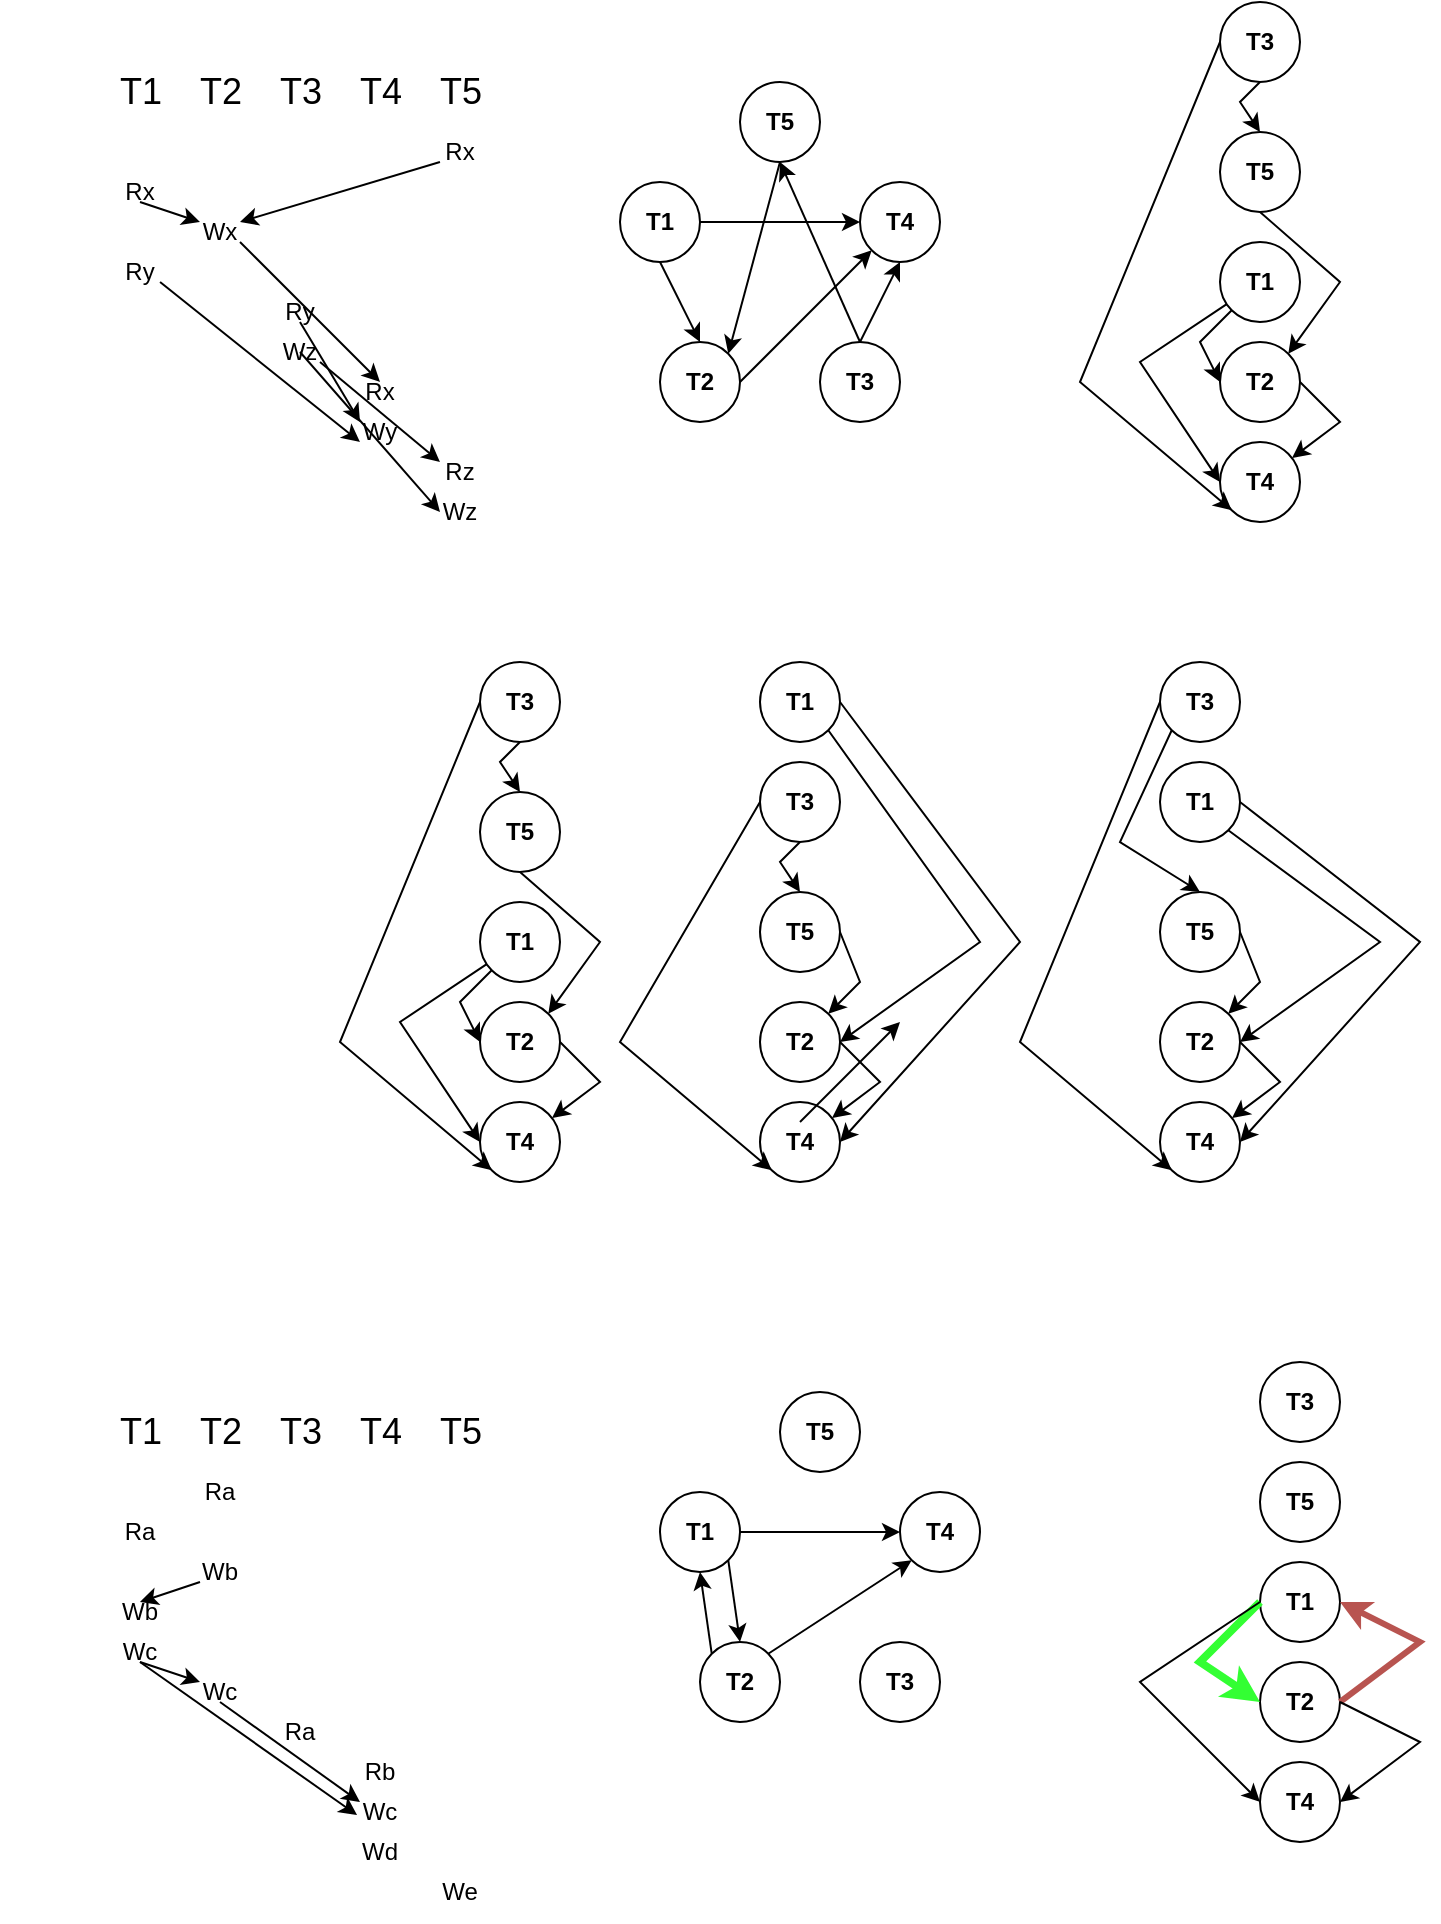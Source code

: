 <mxfile version="27.0.2">
  <diagram name="Page-1" id="CVAJOGMBzAN6Xmwgx2wW">
    <mxGraphModel dx="566" dy="1046" grid="1" gridSize="10" guides="1" tooltips="1" connect="1" arrows="1" fold="1" page="1" pageScale="1" pageWidth="850" pageHeight="1100" math="0" shadow="0">
      <root>
        <mxCell id="0" />
        <mxCell id="1" parent="0" />
        <mxCell id="wFCYlDDrSTioFFBtaSXR-1" value="&lt;b&gt;T4&lt;/b&gt;" style="ellipse;whiteSpace=wrap;html=1;" vertex="1" parent="1">
          <mxGeometry x="440" y="110" width="40" height="40" as="geometry" />
        </mxCell>
        <mxCell id="wFCYlDDrSTioFFBtaSXR-2" value="&lt;font style=&quot;font-size: 18px;&quot;&gt;T1&lt;span style=&quot;white-space: pre;&quot;&gt;&#x9;&lt;/span&gt;T2&lt;span style=&quot;white-space: pre;&quot;&gt;&#x9;&lt;/span&gt;T3&lt;span style=&quot;white-space: pre;&quot;&gt;&#x9;&lt;/span&gt;T4&lt;span style=&quot;white-space: pre;&quot;&gt;&#x9;&lt;/span&gt;T5&lt;span style=&quot;white-space: pre;&quot;&gt;&#x9;&lt;/span&gt;&lt;/font&gt;" style="text;html=1;align=center;verticalAlign=middle;whiteSpace=wrap;rounded=0;" vertex="1" parent="1">
          <mxGeometry x="10" y="720" width="320" height="30" as="geometry" />
        </mxCell>
        <mxCell id="wFCYlDDrSTioFFBtaSXR-3" value="Ra" style="text;html=1;align=center;verticalAlign=middle;whiteSpace=wrap;rounded=0;perimeterSpacing=0;fillColor=none;" vertex="1" parent="1">
          <mxGeometry x="90" y="750" width="60" height="30" as="geometry" />
        </mxCell>
        <mxCell id="wFCYlDDrSTioFFBtaSXR-4" value="Ra" style="text;html=1;align=center;verticalAlign=middle;whiteSpace=wrap;rounded=0;perimeterSpacing=0;fillColor=none;" vertex="1" parent="1">
          <mxGeometry x="50" y="770" width="60" height="30" as="geometry" />
        </mxCell>
        <mxCell id="wFCYlDDrSTioFFBtaSXR-5" value="Wb" style="text;html=1;align=center;verticalAlign=middle;whiteSpace=wrap;rounded=0;perimeterSpacing=0;fillColor=none;" vertex="1" parent="1">
          <mxGeometry x="90" y="790" width="60" height="30" as="geometry" />
        </mxCell>
        <mxCell id="wFCYlDDrSTioFFBtaSXR-6" value="Wb" style="text;html=1;align=center;verticalAlign=middle;whiteSpace=wrap;rounded=0;perimeterSpacing=0;fillColor=none;" vertex="1" parent="1">
          <mxGeometry x="50" y="810" width="60" height="30" as="geometry" />
        </mxCell>
        <mxCell id="wFCYlDDrSTioFFBtaSXR-7" value="Wc" style="text;html=1;align=center;verticalAlign=middle;whiteSpace=wrap;rounded=0;perimeterSpacing=0;fillColor=none;" vertex="1" parent="1">
          <mxGeometry x="50" y="830" width="60" height="30" as="geometry" />
        </mxCell>
        <mxCell id="wFCYlDDrSTioFFBtaSXR-8" value="Wc" style="text;html=1;align=center;verticalAlign=middle;whiteSpace=wrap;rounded=0;perimeterSpacing=0;fillColor=none;" vertex="1" parent="1">
          <mxGeometry x="90" y="850" width="60" height="30" as="geometry" />
        </mxCell>
        <mxCell id="wFCYlDDrSTioFFBtaSXR-9" value="Ra" style="text;html=1;align=center;verticalAlign=middle;whiteSpace=wrap;rounded=0;perimeterSpacing=0;fillColor=none;" vertex="1" parent="1">
          <mxGeometry x="130" y="870" width="60" height="30" as="geometry" />
        </mxCell>
        <mxCell id="wFCYlDDrSTioFFBtaSXR-10" value="Rb" style="text;html=1;align=center;verticalAlign=middle;whiteSpace=wrap;rounded=0;perimeterSpacing=0;fillColor=none;" vertex="1" parent="1">
          <mxGeometry x="170" y="890" width="60" height="30" as="geometry" />
        </mxCell>
        <mxCell id="wFCYlDDrSTioFFBtaSXR-11" value="Wc" style="text;html=1;align=center;verticalAlign=middle;whiteSpace=wrap;rounded=0;perimeterSpacing=0;fillColor=none;" vertex="1" parent="1">
          <mxGeometry x="170" y="910" width="60" height="30" as="geometry" />
        </mxCell>
        <mxCell id="wFCYlDDrSTioFFBtaSXR-12" value="Wd" style="text;html=1;align=center;verticalAlign=middle;whiteSpace=wrap;rounded=0;perimeterSpacing=0;fillColor=none;" vertex="1" parent="1">
          <mxGeometry x="170" y="930" width="60" height="30" as="geometry" />
        </mxCell>
        <mxCell id="wFCYlDDrSTioFFBtaSXR-19" value="&lt;b&gt;T2&lt;/b&gt;" style="ellipse;whiteSpace=wrap;html=1;" vertex="1" parent="1">
          <mxGeometry x="340" y="190" width="40" height="40" as="geometry" />
        </mxCell>
        <mxCell id="wFCYlDDrSTioFFBtaSXR-20" value="&lt;b&gt;T3&lt;/b&gt;" style="ellipse;whiteSpace=wrap;html=1;" vertex="1" parent="1">
          <mxGeometry x="420" y="190" width="40" height="40" as="geometry" />
        </mxCell>
        <mxCell id="wFCYlDDrSTioFFBtaSXR-21" value="&lt;b&gt;T1&lt;/b&gt;" style="ellipse;whiteSpace=wrap;html=1;" vertex="1" parent="1">
          <mxGeometry x="320" y="110" width="40" height="40" as="geometry" />
        </mxCell>
        <mxCell id="wFCYlDDrSTioFFBtaSXR-22" value="&lt;b&gt;T5&lt;/b&gt;" style="ellipse;whiteSpace=wrap;html=1;" vertex="1" parent="1">
          <mxGeometry x="380" y="60" width="40" height="40" as="geometry" />
        </mxCell>
        <mxCell id="wFCYlDDrSTioFFBtaSXR-23" value="" style="endArrow=classic;html=1;rounded=0;exitX=0.5;exitY=1;exitDx=0;exitDy=0;entryX=1;entryY=0;entryDx=0;entryDy=0;" edge="1" parent="1" source="wFCYlDDrSTioFFBtaSXR-22" target="wFCYlDDrSTioFFBtaSXR-19">
          <mxGeometry width="50" height="50" relative="1" as="geometry">
            <mxPoint x="330" y="140" as="sourcePoint" />
            <mxPoint x="410" y="170" as="targetPoint" />
          </mxGeometry>
        </mxCell>
        <mxCell id="wFCYlDDrSTioFFBtaSXR-24" value="" style="endArrow=classic;html=1;rounded=0;exitX=1;exitY=0.5;exitDx=0;exitDy=0;" edge="1" parent="1" source="wFCYlDDrSTioFFBtaSXR-19" target="wFCYlDDrSTioFFBtaSXR-1">
          <mxGeometry width="50" height="50" relative="1" as="geometry">
            <mxPoint x="260" y="50" as="sourcePoint" />
            <mxPoint x="310" as="targetPoint" />
          </mxGeometry>
        </mxCell>
        <mxCell id="wFCYlDDrSTioFFBtaSXR-25" value="" style="endArrow=classic;html=1;rounded=0;entryX=0.5;entryY=0;entryDx=0;entryDy=0;exitX=0.5;exitY=1;exitDx=0;exitDy=0;" edge="1" parent="1" source="wFCYlDDrSTioFFBtaSXR-21" target="wFCYlDDrSTioFFBtaSXR-19">
          <mxGeometry width="50" height="50" relative="1" as="geometry">
            <mxPoint x="210" y="-20" as="sourcePoint" />
            <mxPoint x="260" y="-70" as="targetPoint" />
          </mxGeometry>
        </mxCell>
        <mxCell id="wFCYlDDrSTioFFBtaSXR-26" value="" style="endArrow=classic;html=1;rounded=0;entryX=0;entryY=0.5;entryDx=0;entryDy=0;exitX=1;exitY=0.5;exitDx=0;exitDy=0;" edge="1" parent="1" source="wFCYlDDrSTioFFBtaSXR-21" target="wFCYlDDrSTioFFBtaSXR-1">
          <mxGeometry width="50" height="50" relative="1" as="geometry">
            <mxPoint x="300" y="60" as="sourcePoint" />
            <mxPoint x="350" y="10" as="targetPoint" />
          </mxGeometry>
        </mxCell>
        <mxCell id="wFCYlDDrSTioFFBtaSXR-27" value="" style="endArrow=classic;html=1;rounded=0;exitX=0.5;exitY=0;exitDx=0;exitDy=0;entryX=0.5;entryY=1;entryDx=0;entryDy=0;" edge="1" parent="1" source="wFCYlDDrSTioFFBtaSXR-20" target="wFCYlDDrSTioFFBtaSXR-1">
          <mxGeometry width="50" height="50" relative="1" as="geometry">
            <mxPoint x="480" y="200" as="sourcePoint" />
            <mxPoint x="530" y="150" as="targetPoint" />
          </mxGeometry>
        </mxCell>
        <mxCell id="wFCYlDDrSTioFFBtaSXR-29" value="" style="endArrow=classic;html=1;rounded=0;entryX=0.5;entryY=1;entryDx=0;entryDy=0;" edge="1" parent="1" target="wFCYlDDrSTioFFBtaSXR-22">
          <mxGeometry width="50" height="50" relative="1" as="geometry">
            <mxPoint x="440" y="190" as="sourcePoint" />
            <mxPoint x="310" y="220" as="targetPoint" />
          </mxGeometry>
        </mxCell>
        <mxCell id="wFCYlDDrSTioFFBtaSXR-32" value="&lt;b&gt;T4&lt;/b&gt;" style="ellipse;whiteSpace=wrap;html=1;" vertex="1" parent="1">
          <mxGeometry x="620" y="240" width="40" height="40" as="geometry" />
        </mxCell>
        <mxCell id="wFCYlDDrSTioFFBtaSXR-33" value="&lt;b&gt;T2&lt;/b&gt;" style="ellipse;whiteSpace=wrap;html=1;" vertex="1" parent="1">
          <mxGeometry x="620" y="190" width="40" height="40" as="geometry" />
        </mxCell>
        <mxCell id="wFCYlDDrSTioFFBtaSXR-34" value="&lt;b&gt;T3&lt;/b&gt;" style="ellipse;whiteSpace=wrap;html=1;" vertex="1" parent="1">
          <mxGeometry x="620" y="20" width="40" height="40" as="geometry" />
        </mxCell>
        <mxCell id="wFCYlDDrSTioFFBtaSXR-37" value="" style="endArrow=classic;html=1;rounded=0;exitX=0.5;exitY=1;exitDx=0;exitDy=0;entryX=1;entryY=0;entryDx=0;entryDy=0;" edge="1" parent="1" source="wFCYlDDrSTioFFBtaSXR-36" target="wFCYlDDrSTioFFBtaSXR-33">
          <mxGeometry width="50" height="50" relative="1" as="geometry">
            <mxPoint x="520" y="205" as="sourcePoint" />
            <mxPoint x="600" y="235" as="targetPoint" />
            <Array as="points">
              <mxPoint x="680" y="160" />
            </Array>
          </mxGeometry>
        </mxCell>
        <mxCell id="wFCYlDDrSTioFFBtaSXR-38" value="" style="endArrow=classic;html=1;rounded=0;exitX=1;exitY=0.5;exitDx=0;exitDy=0;" edge="1" parent="1" source="wFCYlDDrSTioFFBtaSXR-33" target="wFCYlDDrSTioFFBtaSXR-32">
          <mxGeometry width="50" height="50" relative="1" as="geometry">
            <mxPoint x="450" y="115" as="sourcePoint" />
            <mxPoint x="500" y="65" as="targetPoint" />
            <Array as="points">
              <mxPoint x="680" y="230" />
            </Array>
          </mxGeometry>
        </mxCell>
        <mxCell id="wFCYlDDrSTioFFBtaSXR-39" value="" style="endArrow=classic;html=1;rounded=0;entryX=0;entryY=0.5;entryDx=0;entryDy=0;exitX=0;exitY=1;exitDx=0;exitDy=0;" edge="1" parent="1" source="wFCYlDDrSTioFFBtaSXR-35" target="wFCYlDDrSTioFFBtaSXR-33">
          <mxGeometry width="50" height="50" relative="1" as="geometry">
            <mxPoint x="400" y="45" as="sourcePoint" />
            <mxPoint x="450" y="-5" as="targetPoint" />
            <Array as="points">
              <mxPoint x="610" y="190" />
            </Array>
          </mxGeometry>
        </mxCell>
        <mxCell id="wFCYlDDrSTioFFBtaSXR-41" value="" style="endArrow=classic;html=1;rounded=0;entryX=0;entryY=0.5;entryDx=0;entryDy=0;" edge="1" parent="1" source="wFCYlDDrSTioFFBtaSXR-35" target="wFCYlDDrSTioFFBtaSXR-32">
          <mxGeometry width="50" height="50" relative="1" as="geometry">
            <mxPoint x="640" y="60" as="sourcePoint" />
            <mxPoint x="720" y="215" as="targetPoint" />
            <Array as="points">
              <mxPoint x="580" y="200" />
            </Array>
          </mxGeometry>
        </mxCell>
        <mxCell id="wFCYlDDrSTioFFBtaSXR-43" value="" style="endArrow=classic;html=1;rounded=0;entryX=0.5;entryY=0;entryDx=0;entryDy=0;" edge="1" parent="1" target="wFCYlDDrSTioFFBtaSXR-36">
          <mxGeometry width="50" height="50" relative="1" as="geometry">
            <mxPoint x="640" y="60" as="sourcePoint" />
            <mxPoint x="650" y="175" as="targetPoint" />
            <Array as="points">
              <mxPoint x="630" y="70" />
            </Array>
          </mxGeometry>
        </mxCell>
        <mxCell id="wFCYlDDrSTioFFBtaSXR-36" value="&lt;b&gt;T5&lt;/b&gt;" style="ellipse;whiteSpace=wrap;html=1;" vertex="1" parent="1">
          <mxGeometry x="620" y="85" width="40" height="40" as="geometry" />
        </mxCell>
        <mxCell id="wFCYlDDrSTioFFBtaSXR-47" value="" style="endArrow=classic;html=1;rounded=0;exitX=0;exitY=0.5;exitDx=0;exitDy=0;entryX=0;entryY=1;entryDx=0;entryDy=0;" edge="1" parent="1" source="wFCYlDDrSTioFFBtaSXR-34" target="wFCYlDDrSTioFFBtaSXR-32">
          <mxGeometry width="50" height="50" relative="1" as="geometry">
            <mxPoint x="560" y="80" as="sourcePoint" />
            <mxPoint x="626" y="246" as="targetPoint" />
            <Array as="points">
              <mxPoint x="550" y="210" />
            </Array>
          </mxGeometry>
        </mxCell>
        <mxCell id="wFCYlDDrSTioFFBtaSXR-35" value="&lt;b&gt;T1&lt;/b&gt;" style="ellipse;whiteSpace=wrap;html=1;" vertex="1" parent="1">
          <mxGeometry x="620" y="140" width="40" height="40" as="geometry" />
        </mxCell>
        <mxCell id="wFCYlDDrSTioFFBtaSXR-50" value="&lt;b&gt;T4&lt;/b&gt;" style="ellipse;whiteSpace=wrap;html=1;" vertex="1" parent="1">
          <mxGeometry x="250" y="570" width="40" height="40" as="geometry" />
        </mxCell>
        <mxCell id="wFCYlDDrSTioFFBtaSXR-51" value="&lt;b&gt;T2&lt;/b&gt;" style="ellipse;whiteSpace=wrap;html=1;" vertex="1" parent="1">
          <mxGeometry x="250" y="520" width="40" height="40" as="geometry" />
        </mxCell>
        <mxCell id="wFCYlDDrSTioFFBtaSXR-52" value="&lt;b&gt;T3&lt;/b&gt;" style="ellipse;whiteSpace=wrap;html=1;" vertex="1" parent="1">
          <mxGeometry x="250" y="350" width="40" height="40" as="geometry" />
        </mxCell>
        <mxCell id="wFCYlDDrSTioFFBtaSXR-53" value="" style="endArrow=classic;html=1;rounded=0;exitX=0.5;exitY=1;exitDx=0;exitDy=0;entryX=1;entryY=0;entryDx=0;entryDy=0;" edge="1" parent="1" source="wFCYlDDrSTioFFBtaSXR-58" target="wFCYlDDrSTioFFBtaSXR-51">
          <mxGeometry width="50" height="50" relative="1" as="geometry">
            <mxPoint x="150" y="535" as="sourcePoint" />
            <mxPoint x="230" y="565" as="targetPoint" />
            <Array as="points">
              <mxPoint x="310" y="490" />
            </Array>
          </mxGeometry>
        </mxCell>
        <mxCell id="wFCYlDDrSTioFFBtaSXR-54" value="" style="endArrow=classic;html=1;rounded=0;exitX=1;exitY=0.5;exitDx=0;exitDy=0;" edge="1" parent="1" source="wFCYlDDrSTioFFBtaSXR-51" target="wFCYlDDrSTioFFBtaSXR-50">
          <mxGeometry width="50" height="50" relative="1" as="geometry">
            <mxPoint x="80" y="445" as="sourcePoint" />
            <mxPoint x="130" y="395" as="targetPoint" />
            <Array as="points">
              <mxPoint x="310" y="560" />
            </Array>
          </mxGeometry>
        </mxCell>
        <mxCell id="wFCYlDDrSTioFFBtaSXR-55" value="" style="endArrow=classic;html=1;rounded=0;entryX=0;entryY=0.5;entryDx=0;entryDy=0;exitX=0;exitY=1;exitDx=0;exitDy=0;" edge="1" parent="1" source="wFCYlDDrSTioFFBtaSXR-60" target="wFCYlDDrSTioFFBtaSXR-51">
          <mxGeometry width="50" height="50" relative="1" as="geometry">
            <mxPoint x="30" y="375" as="sourcePoint" />
            <mxPoint x="80" y="325" as="targetPoint" />
            <Array as="points">
              <mxPoint x="240" y="520" />
            </Array>
          </mxGeometry>
        </mxCell>
        <mxCell id="wFCYlDDrSTioFFBtaSXR-56" value="" style="endArrow=classic;html=1;rounded=0;entryX=0;entryY=0.5;entryDx=0;entryDy=0;" edge="1" parent="1" source="wFCYlDDrSTioFFBtaSXR-60" target="wFCYlDDrSTioFFBtaSXR-50">
          <mxGeometry width="50" height="50" relative="1" as="geometry">
            <mxPoint x="270" y="390" as="sourcePoint" />
            <mxPoint x="350" y="545" as="targetPoint" />
            <Array as="points">
              <mxPoint x="210" y="530" />
            </Array>
          </mxGeometry>
        </mxCell>
        <mxCell id="wFCYlDDrSTioFFBtaSXR-57" value="" style="endArrow=classic;html=1;rounded=0;entryX=0.5;entryY=0;entryDx=0;entryDy=0;" edge="1" parent="1" target="wFCYlDDrSTioFFBtaSXR-58">
          <mxGeometry width="50" height="50" relative="1" as="geometry">
            <mxPoint x="270" y="390" as="sourcePoint" />
            <mxPoint x="280" y="505" as="targetPoint" />
            <Array as="points">
              <mxPoint x="260" y="400" />
            </Array>
          </mxGeometry>
        </mxCell>
        <mxCell id="wFCYlDDrSTioFFBtaSXR-58" value="&lt;b&gt;T5&lt;/b&gt;" style="ellipse;whiteSpace=wrap;html=1;" vertex="1" parent="1">
          <mxGeometry x="250" y="415" width="40" height="40" as="geometry" />
        </mxCell>
        <mxCell id="wFCYlDDrSTioFFBtaSXR-59" value="" style="endArrow=classic;html=1;rounded=0;exitX=0;exitY=0.5;exitDx=0;exitDy=0;entryX=0;entryY=1;entryDx=0;entryDy=0;" edge="1" parent="1" source="wFCYlDDrSTioFFBtaSXR-52" target="wFCYlDDrSTioFFBtaSXR-50">
          <mxGeometry width="50" height="50" relative="1" as="geometry">
            <mxPoint x="190" y="410" as="sourcePoint" />
            <mxPoint x="256" y="576" as="targetPoint" />
            <Array as="points">
              <mxPoint x="180" y="540" />
            </Array>
          </mxGeometry>
        </mxCell>
        <mxCell id="wFCYlDDrSTioFFBtaSXR-60" value="&lt;b&gt;T1&lt;/b&gt;" style="ellipse;whiteSpace=wrap;html=1;" vertex="1" parent="1">
          <mxGeometry x="250" y="470" width="40" height="40" as="geometry" />
        </mxCell>
        <mxCell id="wFCYlDDrSTioFFBtaSXR-61" value="&lt;b&gt;T4&lt;/b&gt;" style="ellipse;whiteSpace=wrap;html=1;" vertex="1" parent="1">
          <mxGeometry x="390" y="570" width="40" height="40" as="geometry" />
        </mxCell>
        <mxCell id="wFCYlDDrSTioFFBtaSXR-62" value="&lt;b&gt;T2&lt;/b&gt;" style="ellipse;whiteSpace=wrap;html=1;" vertex="1" parent="1">
          <mxGeometry x="390" y="520" width="40" height="40" as="geometry" />
        </mxCell>
        <mxCell id="wFCYlDDrSTioFFBtaSXR-63" value="&lt;b&gt;T3&lt;/b&gt;" style="ellipse;whiteSpace=wrap;html=1;" vertex="1" parent="1">
          <mxGeometry x="390" y="400" width="40" height="40" as="geometry" />
        </mxCell>
        <mxCell id="wFCYlDDrSTioFFBtaSXR-64" value="" style="endArrow=classic;html=1;rounded=0;exitX=1;exitY=0.5;exitDx=0;exitDy=0;entryX=1;entryY=0;entryDx=0;entryDy=0;" edge="1" parent="1" source="wFCYlDDrSTioFFBtaSXR-69" target="wFCYlDDrSTioFFBtaSXR-62">
          <mxGeometry width="50" height="50" relative="1" as="geometry">
            <mxPoint x="290" y="535" as="sourcePoint" />
            <mxPoint x="370" y="565" as="targetPoint" />
            <Array as="points">
              <mxPoint x="440" y="510" />
            </Array>
          </mxGeometry>
        </mxCell>
        <mxCell id="wFCYlDDrSTioFFBtaSXR-65" value="" style="endArrow=classic;html=1;rounded=0;exitX=1;exitY=0.5;exitDx=0;exitDy=0;" edge="1" parent="1" source="wFCYlDDrSTioFFBtaSXR-62" target="wFCYlDDrSTioFFBtaSXR-61">
          <mxGeometry width="50" height="50" relative="1" as="geometry">
            <mxPoint x="220" y="445" as="sourcePoint" />
            <mxPoint x="270" y="395" as="targetPoint" />
            <Array as="points">
              <mxPoint x="450" y="560" />
            </Array>
          </mxGeometry>
        </mxCell>
        <mxCell id="wFCYlDDrSTioFFBtaSXR-66" value="" style="endArrow=classic;html=1;rounded=0;entryX=1;entryY=0.5;entryDx=0;entryDy=0;exitX=1;exitY=1;exitDx=0;exitDy=0;" edge="1" parent="1" source="wFCYlDDrSTioFFBtaSXR-71" target="wFCYlDDrSTioFFBtaSXR-62">
          <mxGeometry width="50" height="50" relative="1" as="geometry">
            <mxPoint x="170" y="375" as="sourcePoint" />
            <mxPoint x="220" y="325" as="targetPoint" />
            <Array as="points">
              <mxPoint x="500" y="490" />
            </Array>
          </mxGeometry>
        </mxCell>
        <mxCell id="wFCYlDDrSTioFFBtaSXR-67" value="" style="endArrow=classic;html=1;rounded=0;entryX=1;entryY=0.5;entryDx=0;entryDy=0;exitX=1;exitY=0.5;exitDx=0;exitDy=0;" edge="1" parent="1" source="wFCYlDDrSTioFFBtaSXR-71" target="wFCYlDDrSTioFFBtaSXR-61">
          <mxGeometry width="50" height="50" relative="1" as="geometry">
            <mxPoint x="410" y="390" as="sourcePoint" />
            <mxPoint x="490" y="545" as="targetPoint" />
            <Array as="points">
              <mxPoint x="520" y="490" />
            </Array>
          </mxGeometry>
        </mxCell>
        <mxCell id="wFCYlDDrSTioFFBtaSXR-68" value="" style="endArrow=classic;html=1;rounded=0;entryX=0.5;entryY=0;entryDx=0;entryDy=0;" edge="1" parent="1" target="wFCYlDDrSTioFFBtaSXR-69">
          <mxGeometry width="50" height="50" relative="1" as="geometry">
            <mxPoint x="410" y="440" as="sourcePoint" />
            <mxPoint x="420" y="555" as="targetPoint" />
            <Array as="points">
              <mxPoint x="400" y="450" />
            </Array>
          </mxGeometry>
        </mxCell>
        <mxCell id="wFCYlDDrSTioFFBtaSXR-69" value="&lt;b&gt;T5&lt;/b&gt;" style="ellipse;whiteSpace=wrap;html=1;" vertex="1" parent="1">
          <mxGeometry x="390" y="465" width="40" height="40" as="geometry" />
        </mxCell>
        <mxCell id="wFCYlDDrSTioFFBtaSXR-70" value="" style="endArrow=classic;html=1;rounded=0;exitX=0;exitY=0.5;exitDx=0;exitDy=0;entryX=0;entryY=1;entryDx=0;entryDy=0;" edge="1" parent="1" source="wFCYlDDrSTioFFBtaSXR-63" target="wFCYlDDrSTioFFBtaSXR-61">
          <mxGeometry width="50" height="50" relative="1" as="geometry">
            <mxPoint x="330" y="410" as="sourcePoint" />
            <mxPoint x="396" y="576" as="targetPoint" />
            <Array as="points">
              <mxPoint x="320" y="540" />
            </Array>
          </mxGeometry>
        </mxCell>
        <mxCell id="wFCYlDDrSTioFFBtaSXR-71" value="&lt;b&gt;T1&lt;/b&gt;" style="ellipse;whiteSpace=wrap;html=1;" vertex="1" parent="1">
          <mxGeometry x="390" y="350" width="40" height="40" as="geometry" />
        </mxCell>
        <mxCell id="wFCYlDDrSTioFFBtaSXR-83" value="&lt;b&gt;T4&lt;/b&gt;" style="ellipse;whiteSpace=wrap;html=1;" vertex="1" parent="1">
          <mxGeometry x="590" y="570" width="40" height="40" as="geometry" />
        </mxCell>
        <mxCell id="wFCYlDDrSTioFFBtaSXR-84" value="&lt;b&gt;T2&lt;/b&gt;" style="ellipse;whiteSpace=wrap;html=1;" vertex="1" parent="1">
          <mxGeometry x="590" y="520" width="40" height="40" as="geometry" />
        </mxCell>
        <mxCell id="wFCYlDDrSTioFFBtaSXR-85" value="&lt;b&gt;T3&lt;/b&gt;" style="ellipse;whiteSpace=wrap;html=1;" vertex="1" parent="1">
          <mxGeometry x="590" y="350" width="40" height="40" as="geometry" />
        </mxCell>
        <mxCell id="wFCYlDDrSTioFFBtaSXR-86" value="" style="endArrow=classic;html=1;rounded=0;exitX=1;exitY=0.5;exitDx=0;exitDy=0;entryX=1;entryY=0;entryDx=0;entryDy=0;" edge="1" parent="1" source="wFCYlDDrSTioFFBtaSXR-91" target="wFCYlDDrSTioFFBtaSXR-84">
          <mxGeometry width="50" height="50" relative="1" as="geometry">
            <mxPoint x="490" y="535" as="sourcePoint" />
            <mxPoint x="570" y="565" as="targetPoint" />
            <Array as="points">
              <mxPoint x="640" y="510" />
            </Array>
          </mxGeometry>
        </mxCell>
        <mxCell id="wFCYlDDrSTioFFBtaSXR-87" value="" style="endArrow=classic;html=1;rounded=0;exitX=1;exitY=0.5;exitDx=0;exitDy=0;" edge="1" parent="1" source="wFCYlDDrSTioFFBtaSXR-84" target="wFCYlDDrSTioFFBtaSXR-83">
          <mxGeometry width="50" height="50" relative="1" as="geometry">
            <mxPoint x="420" y="445" as="sourcePoint" />
            <mxPoint x="470" y="395" as="targetPoint" />
            <Array as="points">
              <mxPoint x="650" y="560" />
            </Array>
          </mxGeometry>
        </mxCell>
        <mxCell id="wFCYlDDrSTioFFBtaSXR-88" value="" style="endArrow=classic;html=1;rounded=0;entryX=1;entryY=0.5;entryDx=0;entryDy=0;exitX=1;exitY=1;exitDx=0;exitDy=0;" edge="1" parent="1" source="wFCYlDDrSTioFFBtaSXR-93" target="wFCYlDDrSTioFFBtaSXR-84">
          <mxGeometry width="50" height="50" relative="1" as="geometry">
            <mxPoint x="370" y="375" as="sourcePoint" />
            <mxPoint x="420" y="325" as="targetPoint" />
            <Array as="points">
              <mxPoint x="700" y="490" />
            </Array>
          </mxGeometry>
        </mxCell>
        <mxCell id="wFCYlDDrSTioFFBtaSXR-89" value="" style="endArrow=classic;html=1;rounded=0;entryX=1;entryY=0.5;entryDx=0;entryDy=0;exitX=1;exitY=0.5;exitDx=0;exitDy=0;" edge="1" parent="1" source="wFCYlDDrSTioFFBtaSXR-93" target="wFCYlDDrSTioFFBtaSXR-83">
          <mxGeometry width="50" height="50" relative="1" as="geometry">
            <mxPoint x="610" y="390" as="sourcePoint" />
            <mxPoint x="690" y="545" as="targetPoint" />
            <Array as="points">
              <mxPoint x="720" y="490" />
            </Array>
          </mxGeometry>
        </mxCell>
        <mxCell id="wFCYlDDrSTioFFBtaSXR-90" value="" style="endArrow=classic;html=1;rounded=0;entryX=0.5;entryY=0;entryDx=0;entryDy=0;exitX=0;exitY=1;exitDx=0;exitDy=0;" edge="1" parent="1" target="wFCYlDDrSTioFFBtaSXR-91" source="wFCYlDDrSTioFFBtaSXR-85">
          <mxGeometry width="50" height="50" relative="1" as="geometry">
            <mxPoint x="610" y="440" as="sourcePoint" />
            <mxPoint x="620" y="555" as="targetPoint" />
            <Array as="points">
              <mxPoint x="570" y="440" />
            </Array>
          </mxGeometry>
        </mxCell>
        <mxCell id="wFCYlDDrSTioFFBtaSXR-91" value="&lt;b&gt;T5&lt;/b&gt;" style="ellipse;whiteSpace=wrap;html=1;" vertex="1" parent="1">
          <mxGeometry x="590" y="465" width="40" height="40" as="geometry" />
        </mxCell>
        <mxCell id="wFCYlDDrSTioFFBtaSXR-92" value="" style="endArrow=classic;html=1;rounded=0;exitX=0;exitY=0.5;exitDx=0;exitDy=0;entryX=0;entryY=1;entryDx=0;entryDy=0;" edge="1" parent="1" source="wFCYlDDrSTioFFBtaSXR-85" target="wFCYlDDrSTioFFBtaSXR-83">
          <mxGeometry width="50" height="50" relative="1" as="geometry">
            <mxPoint x="530" y="410" as="sourcePoint" />
            <mxPoint x="596" y="576" as="targetPoint" />
            <Array as="points">
              <mxPoint x="520" y="540" />
            </Array>
          </mxGeometry>
        </mxCell>
        <mxCell id="wFCYlDDrSTioFFBtaSXR-93" value="&lt;b&gt;T1&lt;/b&gt;" style="ellipse;whiteSpace=wrap;html=1;" vertex="1" parent="1">
          <mxGeometry x="590" y="400" width="40" height="40" as="geometry" />
        </mxCell>
        <mxCell id="wFCYlDDrSTioFFBtaSXR-94" value="&lt;b&gt;T4&lt;/b&gt;" style="ellipse;whiteSpace=wrap;html=1;" vertex="1" parent="1">
          <mxGeometry x="460" y="765" width="40" height="40" as="geometry" />
        </mxCell>
        <mxCell id="wFCYlDDrSTioFFBtaSXR-95" value="&lt;font style=&quot;font-size: 18px;&quot;&gt;T1&lt;span style=&quot;white-space: pre;&quot;&gt;&#x9;&lt;/span&gt;T2&lt;span style=&quot;white-space: pre;&quot;&gt;&#x9;&lt;/span&gt;T3&lt;span style=&quot;white-space: pre;&quot;&gt;&#x9;&lt;/span&gt;T4&lt;span style=&quot;white-space: pre;&quot;&gt;&#x9;&lt;/span&gt;T5&lt;span style=&quot;white-space: pre;&quot;&gt;&#x9;&lt;/span&gt;&lt;/font&gt;" style="text;html=1;align=center;verticalAlign=middle;whiteSpace=wrap;rounded=0;" vertex="1" parent="1">
          <mxGeometry x="10" y="50" width="320" height="30" as="geometry" />
        </mxCell>
        <mxCell id="wFCYlDDrSTioFFBtaSXR-96" value="Rx" style="text;html=1;align=center;verticalAlign=middle;whiteSpace=wrap;rounded=0;perimeterSpacing=0;fillColor=none;" vertex="1" parent="1">
          <mxGeometry x="210" y="80" width="60" height="30" as="geometry" />
        </mxCell>
        <mxCell id="wFCYlDDrSTioFFBtaSXR-97" value="Rx" style="text;html=1;align=center;verticalAlign=middle;whiteSpace=wrap;rounded=0;perimeterSpacing=0;fillColor=none;" vertex="1" parent="1">
          <mxGeometry x="50" y="100" width="60" height="30" as="geometry" />
        </mxCell>
        <mxCell id="wFCYlDDrSTioFFBtaSXR-98" value="Wx" style="text;html=1;align=center;verticalAlign=middle;whiteSpace=wrap;rounded=0;perimeterSpacing=0;fillColor=none;" vertex="1" parent="1">
          <mxGeometry x="90" y="120" width="60" height="30" as="geometry" />
        </mxCell>
        <mxCell id="wFCYlDDrSTioFFBtaSXR-99" value="Ry" style="text;html=1;align=center;verticalAlign=middle;whiteSpace=wrap;rounded=0;perimeterSpacing=0;fillColor=none;" vertex="1" parent="1">
          <mxGeometry x="50" y="140" width="60" height="30" as="geometry" />
        </mxCell>
        <mxCell id="wFCYlDDrSTioFFBtaSXR-100" value="Ry" style="text;html=1;align=center;verticalAlign=middle;whiteSpace=wrap;rounded=0;perimeterSpacing=0;fillColor=none;" vertex="1" parent="1">
          <mxGeometry x="130" y="160" width="60" height="30" as="geometry" />
        </mxCell>
        <mxCell id="wFCYlDDrSTioFFBtaSXR-101" value="Wz" style="text;html=1;align=center;verticalAlign=middle;whiteSpace=wrap;rounded=0;perimeterSpacing=0;fillColor=none;" vertex="1" parent="1">
          <mxGeometry x="130" y="180" width="60" height="30" as="geometry" />
        </mxCell>
        <mxCell id="wFCYlDDrSTioFFBtaSXR-102" value="Rx" style="text;html=1;align=center;verticalAlign=middle;whiteSpace=wrap;rounded=0;perimeterSpacing=0;fillColor=none;" vertex="1" parent="1">
          <mxGeometry x="170" y="200" width="60" height="30" as="geometry" />
        </mxCell>
        <mxCell id="wFCYlDDrSTioFFBtaSXR-103" value="Wy" style="text;html=1;align=center;verticalAlign=middle;whiteSpace=wrap;rounded=0;perimeterSpacing=0;fillColor=none;" vertex="1" parent="1">
          <mxGeometry x="170" y="220" width="60" height="30" as="geometry" />
        </mxCell>
        <mxCell id="wFCYlDDrSTioFFBtaSXR-104" value="Rz" style="text;html=1;align=center;verticalAlign=middle;whiteSpace=wrap;rounded=0;perimeterSpacing=0;fillColor=none;" vertex="1" parent="1">
          <mxGeometry x="210" y="240" width="60" height="30" as="geometry" />
        </mxCell>
        <mxCell id="wFCYlDDrSTioFFBtaSXR-105" value="Wz" style="text;html=1;align=center;verticalAlign=middle;whiteSpace=wrap;rounded=0;perimeterSpacing=0;fillColor=none;" vertex="1" parent="1">
          <mxGeometry x="210" y="260" width="60" height="30" as="geometry" />
        </mxCell>
        <mxCell id="wFCYlDDrSTioFFBtaSXR-106" value="" style="endArrow=classic;html=1;rounded=0;entryX=0.333;entryY=0.333;entryDx=0;entryDy=0;entryPerimeter=0;" edge="1" parent="1" target="wFCYlDDrSTioFFBtaSXR-98">
          <mxGeometry width="50" height="50" relative="1" as="geometry">
            <mxPoint x="80" y="120" as="sourcePoint" />
            <mxPoint x="160" y="150" as="targetPoint" />
          </mxGeometry>
        </mxCell>
        <mxCell id="wFCYlDDrSTioFFBtaSXR-107" value="" style="endArrow=classic;html=1;rounded=0;entryX=0.667;entryY=0.333;entryDx=0;entryDy=0;entryPerimeter=0;exitX=0.333;exitY=0.667;exitDx=0;exitDy=0;exitPerimeter=0;" edge="1" parent="1" source="wFCYlDDrSTioFFBtaSXR-96" target="wFCYlDDrSTioFFBtaSXR-98">
          <mxGeometry width="50" height="50" relative="1" as="geometry">
            <mxPoint x="80" y="230" as="sourcePoint" />
            <mxPoint x="180" y="140" as="targetPoint" />
          </mxGeometry>
        </mxCell>
        <mxCell id="wFCYlDDrSTioFFBtaSXR-108" value="" style="endArrow=classic;html=1;rounded=0;" edge="1" parent="1">
          <mxGeometry width="50" height="50" relative="1" as="geometry">
            <mxPoint x="130" y="140" as="sourcePoint" />
            <mxPoint x="200" y="210" as="targetPoint" />
          </mxGeometry>
        </mxCell>
        <mxCell id="wFCYlDDrSTioFFBtaSXR-109" value="" style="endArrow=classic;html=1;rounded=0;exitX=0;exitY=0;exitDx=0;exitDy=0;entryX=0.333;entryY=0.333;entryDx=0;entryDy=0;entryPerimeter=0;" edge="1" parent="1" source="wFCYlDDrSTioFFBtaSXR-102" target="wFCYlDDrSTioFFBtaSXR-104">
          <mxGeometry width="50" height="50" relative="1" as="geometry">
            <mxPoint x="100" y="320" as="sourcePoint" />
            <mxPoint x="150" y="270" as="targetPoint" />
          </mxGeometry>
        </mxCell>
        <mxCell id="wFCYlDDrSTioFFBtaSXR-110" value="" style="endArrow=classic;html=1;rounded=0;exitX=0.667;exitY=0.667;exitDx=0;exitDy=0;exitPerimeter=0;endSize=6;entryX=0.333;entryY=0.667;entryDx=0;entryDy=0;entryPerimeter=0;" edge="1" parent="1" source="wFCYlDDrSTioFFBtaSXR-99" target="wFCYlDDrSTioFFBtaSXR-103">
          <mxGeometry width="50" height="50" relative="1" as="geometry">
            <mxPoint x="80" y="280" as="sourcePoint" />
            <mxPoint x="170" y="280" as="targetPoint" />
          </mxGeometry>
        </mxCell>
        <mxCell id="wFCYlDDrSTioFFBtaSXR-111" value="" style="endArrow=classic;html=1;rounded=0;" edge="1" parent="1">
          <mxGeometry width="50" height="50" relative="1" as="geometry">
            <mxPoint x="160" y="180" as="sourcePoint" />
            <mxPoint x="190" y="230" as="targetPoint" />
          </mxGeometry>
        </mxCell>
        <mxCell id="wFCYlDDrSTioFFBtaSXR-112" value="&lt;b&gt;T2&lt;/b&gt;" style="ellipse;whiteSpace=wrap;html=1;" vertex="1" parent="1">
          <mxGeometry x="360" y="840" width="40" height="40" as="geometry" />
        </mxCell>
        <mxCell id="wFCYlDDrSTioFFBtaSXR-113" value="&lt;b&gt;T3&lt;/b&gt;" style="ellipse;whiteSpace=wrap;html=1;" vertex="1" parent="1">
          <mxGeometry x="440" y="840" width="40" height="40" as="geometry" />
        </mxCell>
        <mxCell id="wFCYlDDrSTioFFBtaSXR-114" value="&lt;b&gt;T1&lt;/b&gt;" style="ellipse;whiteSpace=wrap;html=1;" vertex="1" parent="1">
          <mxGeometry x="340" y="765" width="40" height="40" as="geometry" />
        </mxCell>
        <mxCell id="wFCYlDDrSTioFFBtaSXR-115" value="&lt;b&gt;T5&lt;/b&gt;" style="ellipse;whiteSpace=wrap;html=1;" vertex="1" parent="1">
          <mxGeometry x="400" y="715" width="40" height="40" as="geometry" />
        </mxCell>
        <mxCell id="wFCYlDDrSTioFFBtaSXR-122" value="&lt;b&gt;T4&lt;/b&gt;" style="ellipse;whiteSpace=wrap;html=1;" vertex="1" parent="1">
          <mxGeometry x="640" y="900" width="40" height="40" as="geometry" />
        </mxCell>
        <mxCell id="wFCYlDDrSTioFFBtaSXR-123" value="&lt;b&gt;T2&lt;/b&gt;" style="ellipse;whiteSpace=wrap;html=1;" vertex="1" parent="1">
          <mxGeometry x="640" y="850" width="40" height="40" as="geometry" />
        </mxCell>
        <mxCell id="wFCYlDDrSTioFFBtaSXR-124" value="&lt;b&gt;T3&lt;/b&gt;" style="ellipse;whiteSpace=wrap;html=1;" vertex="1" parent="1">
          <mxGeometry x="640" y="700" width="40" height="40" as="geometry" />
        </mxCell>
        <mxCell id="wFCYlDDrSTioFFBtaSXR-130" value="&lt;b&gt;T5&lt;/b&gt;" style="ellipse;whiteSpace=wrap;html=1;" vertex="1" parent="1">
          <mxGeometry x="640" y="750" width="40" height="40" as="geometry" />
        </mxCell>
        <mxCell id="wFCYlDDrSTioFFBtaSXR-132" value="&lt;b&gt;T1&lt;/b&gt;" style="ellipse;whiteSpace=wrap;html=1;" vertex="1" parent="1">
          <mxGeometry x="640" y="800" width="40" height="40" as="geometry" />
        </mxCell>
        <mxCell id="wFCYlDDrSTioFFBtaSXR-133" value="We" style="text;html=1;align=center;verticalAlign=middle;whiteSpace=wrap;rounded=0;perimeterSpacing=0;fillColor=none;" vertex="1" parent="1">
          <mxGeometry x="210" y="950" width="60" height="30" as="geometry" />
        </mxCell>
        <mxCell id="wFCYlDDrSTioFFBtaSXR-135" value="" style="endArrow=classic;html=1;rounded=0;" edge="1" parent="1">
          <mxGeometry width="50" height="50" relative="1" as="geometry">
            <mxPoint x="80" y="850" as="sourcePoint" />
            <mxPoint x="110" y="860" as="targetPoint" />
          </mxGeometry>
        </mxCell>
        <mxCell id="wFCYlDDrSTioFFBtaSXR-136" value="" style="endArrow=classic;html=1;rounded=0;" edge="1" parent="1">
          <mxGeometry width="50" height="50" relative="1" as="geometry">
            <mxPoint x="110" y="810" as="sourcePoint" />
            <mxPoint x="80" y="820" as="targetPoint" />
          </mxGeometry>
        </mxCell>
        <mxCell id="wFCYlDDrSTioFFBtaSXR-137" value="" style="endArrow=classic;html=1;rounded=0;" edge="1" parent="1">
          <mxGeometry width="50" height="50" relative="1" as="geometry">
            <mxPoint x="120" y="870" as="sourcePoint" />
            <mxPoint x="190" y="920" as="targetPoint" />
          </mxGeometry>
        </mxCell>
        <mxCell id="wFCYlDDrSTioFFBtaSXR-138" value="" style="endArrow=classic;html=1;rounded=0;entryX=0.309;entryY=-0.115;entryDx=0;entryDy=0;entryPerimeter=0;" edge="1" parent="1" target="wFCYlDDrSTioFFBtaSXR-12">
          <mxGeometry width="50" height="50" relative="1" as="geometry">
            <mxPoint x="80" y="850" as="sourcePoint" />
            <mxPoint x="150" y="940" as="targetPoint" />
          </mxGeometry>
        </mxCell>
        <mxCell id="wFCYlDDrSTioFFBtaSXR-140" value="" style="endArrow=classic;html=1;rounded=0;entryX=0.5;entryY=1;entryDx=0;entryDy=0;exitX=0;exitY=0;exitDx=0;exitDy=0;" edge="1" parent="1" source="wFCYlDDrSTioFFBtaSXR-112" target="wFCYlDDrSTioFFBtaSXR-114">
          <mxGeometry width="50" height="50" relative="1" as="geometry">
            <mxPoint x="250" y="870" as="sourcePoint" />
            <mxPoint x="300" y="820" as="targetPoint" />
          </mxGeometry>
        </mxCell>
        <mxCell id="wFCYlDDrSTioFFBtaSXR-141" value="" style="endArrow=classic;html=1;rounded=0;entryX=0.5;entryY=0;entryDx=0;entryDy=0;exitX=1;exitY=1;exitDx=0;exitDy=0;" edge="1" parent="1" source="wFCYlDDrSTioFFBtaSXR-114" target="wFCYlDDrSTioFFBtaSXR-112">
          <mxGeometry width="50" height="50" relative="1" as="geometry">
            <mxPoint x="270" y="870" as="sourcePoint" />
            <mxPoint x="320" y="820" as="targetPoint" />
          </mxGeometry>
        </mxCell>
        <mxCell id="wFCYlDDrSTioFFBtaSXR-142" value="" style="endArrow=classic;html=1;rounded=0;exitX=1;exitY=0.5;exitDx=0;exitDy=0;entryX=0;entryY=0.5;entryDx=0;entryDy=0;" edge="1" parent="1" source="wFCYlDDrSTioFFBtaSXR-114" target="wFCYlDDrSTioFFBtaSXR-94">
          <mxGeometry width="50" height="50" relative="1" as="geometry">
            <mxPoint x="395" y="820" as="sourcePoint" />
            <mxPoint x="445" y="770" as="targetPoint" />
          </mxGeometry>
        </mxCell>
        <mxCell id="wFCYlDDrSTioFFBtaSXR-155" value="" style="endArrow=classic;html=1;rounded=0;" edge="1" parent="1">
          <mxGeometry width="50" height="50" relative="1" as="geometry">
            <mxPoint x="410" y="580" as="sourcePoint" />
            <mxPoint x="460" y="530" as="targetPoint" />
          </mxGeometry>
        </mxCell>
        <mxCell id="wFCYlDDrSTioFFBtaSXR-156" value="" style="endArrow=classic;html=1;rounded=0;exitX=1;exitY=0;exitDx=0;exitDy=0;entryX=0;entryY=1;entryDx=0;entryDy=0;" edge="1" parent="1" source="wFCYlDDrSTioFFBtaSXR-112" target="wFCYlDDrSTioFFBtaSXR-94">
          <mxGeometry width="50" height="50" relative="1" as="geometry">
            <mxPoint x="410" y="580" as="sourcePoint" />
            <mxPoint x="480" y="800" as="targetPoint" />
          </mxGeometry>
        </mxCell>
        <mxCell id="wFCYlDDrSTioFFBtaSXR-157" value="" style="endArrow=classic;html=1;rounded=0;entryX=0;entryY=0.5;entryDx=0;entryDy=0;exitX=0;exitY=0.5;exitDx=0;exitDy=0;strokeColor=#33FF33;strokeWidth=4;" edge="1" parent="1" source="wFCYlDDrSTioFFBtaSXR-132" target="wFCYlDDrSTioFFBtaSXR-123">
          <mxGeometry width="50" height="50" relative="1" as="geometry">
            <mxPoint x="370" y="740" as="sourcePoint" />
            <mxPoint x="420" y="690" as="targetPoint" />
            <Array as="points">
              <mxPoint x="610" y="850" />
            </Array>
          </mxGeometry>
        </mxCell>
        <mxCell id="wFCYlDDrSTioFFBtaSXR-158" value="" style="endArrow=classic;html=1;rounded=0;entryX=1;entryY=0.5;entryDx=0;entryDy=0;exitX=1;exitY=0.5;exitDx=0;exitDy=0;fillColor=#f8cecc;strokeColor=#b85450;strokeWidth=3;" edge="1" parent="1" source="wFCYlDDrSTioFFBtaSXR-123" target="wFCYlDDrSTioFFBtaSXR-132">
          <mxGeometry width="50" height="50" relative="1" as="geometry">
            <mxPoint x="615" y="1020" as="sourcePoint" />
            <mxPoint x="665" y="970" as="targetPoint" />
            <Array as="points">
              <mxPoint x="720" y="840" />
            </Array>
          </mxGeometry>
        </mxCell>
        <mxCell id="wFCYlDDrSTioFFBtaSXR-159" value="" style="endArrow=classic;html=1;rounded=0;entryX=0;entryY=0.5;entryDx=0;entryDy=0;exitX=0;exitY=0.5;exitDx=0;exitDy=0;" edge="1" parent="1" source="wFCYlDDrSTioFFBtaSXR-132" target="wFCYlDDrSTioFFBtaSXR-122">
          <mxGeometry width="50" height="50" relative="1" as="geometry">
            <mxPoint x="440" y="770" as="sourcePoint" />
            <mxPoint x="490" y="720" as="targetPoint" />
            <Array as="points">
              <mxPoint x="580" y="860" />
            </Array>
          </mxGeometry>
        </mxCell>
        <mxCell id="wFCYlDDrSTioFFBtaSXR-160" value="" style="endArrow=classic;html=1;rounded=0;entryX=1;entryY=0.5;entryDx=0;entryDy=0;exitX=1;exitY=0.5;exitDx=0;exitDy=0;" edge="1" parent="1" source="wFCYlDDrSTioFFBtaSXR-123" target="wFCYlDDrSTioFFBtaSXR-122">
          <mxGeometry width="50" height="50" relative="1" as="geometry">
            <mxPoint x="360" y="770" as="sourcePoint" />
            <mxPoint x="410" y="720" as="targetPoint" />
            <Array as="points">
              <mxPoint x="720" y="890" />
            </Array>
          </mxGeometry>
        </mxCell>
        <mxCell id="wFCYlDDrSTioFFBtaSXR-161" value="" style="endArrow=classic;html=1;rounded=0;" edge="1" parent="1">
          <mxGeometry width="50" height="50" relative="1" as="geometry">
            <mxPoint x="160" y="195" as="sourcePoint" />
            <mxPoint x="230" y="275" as="targetPoint" />
          </mxGeometry>
        </mxCell>
      </root>
    </mxGraphModel>
  </diagram>
</mxfile>
